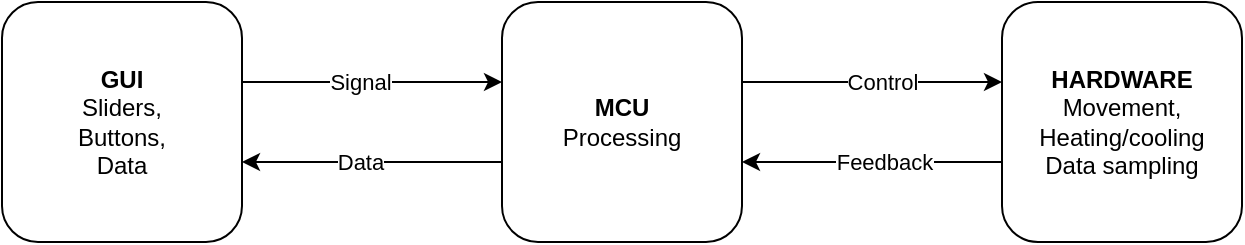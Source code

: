 <mxfile version="20.2.8" type="device"><diagram id="Ss1Xub0uTnbzpyyMbTyq" name="Page-1"><mxGraphModel dx="592" dy="366" grid="1" gridSize="10" guides="1" tooltips="1" connect="1" arrows="1" fold="1" page="1" pageScale="1" pageWidth="827" pageHeight="1169" math="0" shadow="0"><root><mxCell id="0"/><mxCell id="1" parent="0"/><mxCell id="WJrzUCO6C-EQBX8ia_8X-1" value="&lt;b&gt;GUI&lt;/b&gt;&lt;br&gt;Sliders,&lt;br&gt;Buttons,&lt;br&gt;Data" style="rounded=1;whiteSpace=wrap;html=1;" vertex="1" parent="1"><mxGeometry x="160" y="250" width="120" height="120" as="geometry"/></mxCell><mxCell id="WJrzUCO6C-EQBX8ia_8X-3" value="&lt;b&gt;MCU&lt;/b&gt;&lt;br&gt;Processing" style="rounded=1;whiteSpace=wrap;html=1;" vertex="1" parent="1"><mxGeometry x="410" y="250" width="120" height="120" as="geometry"/></mxCell><mxCell id="WJrzUCO6C-EQBX8ia_8X-4" value="" style="endArrow=classic;html=1;rounded=0;" edge="1" parent="1"><mxGeometry width="50" height="50" relative="1" as="geometry"><mxPoint x="280" y="290" as="sourcePoint"/><mxPoint x="410" y="290" as="targetPoint"/><Array as="points"/></mxGeometry></mxCell><mxCell id="WJrzUCO6C-EQBX8ia_8X-6" value="Signal" style="edgeLabel;html=1;align=center;verticalAlign=middle;resizable=0;points=[];" vertex="1" connectable="0" parent="WJrzUCO6C-EQBX8ia_8X-4"><mxGeometry x="-0.096" y="6" relative="1" as="geometry"><mxPoint y="6" as="offset"/></mxGeometry></mxCell><mxCell id="WJrzUCO6C-EQBX8ia_8X-5" value="" style="endArrow=classic;html=1;rounded=0;" edge="1" parent="1"><mxGeometry width="50" height="50" relative="1" as="geometry"><mxPoint x="410" y="330" as="sourcePoint"/><mxPoint x="280" y="330.0" as="targetPoint"/><Array as="points"/></mxGeometry></mxCell><mxCell id="WJrzUCO6C-EQBX8ia_8X-8" value="Data" style="edgeLabel;html=1;align=center;verticalAlign=middle;resizable=0;points=[];" vertex="1" connectable="0" parent="WJrzUCO6C-EQBX8ia_8X-5"><mxGeometry x="0.089" y="-2" relative="1" as="geometry"><mxPoint y="2" as="offset"/></mxGeometry></mxCell><mxCell id="WJrzUCO6C-EQBX8ia_8X-9" value="&lt;b&gt;HARDWARE&lt;/b&gt;&lt;br&gt;Movement,&lt;br&gt;Heating/cooling&lt;br&gt;Data sampling" style="rounded=1;whiteSpace=wrap;html=1;" vertex="1" parent="1"><mxGeometry x="660" y="250" width="120" height="120" as="geometry"/></mxCell><mxCell id="WJrzUCO6C-EQBX8ia_8X-10" value="" style="endArrow=classic;html=1;rounded=0;" edge="1" parent="1"><mxGeometry width="50" height="50" relative="1" as="geometry"><mxPoint x="530" y="290" as="sourcePoint"/><mxPoint x="660" y="290" as="targetPoint"/><Array as="points"/></mxGeometry></mxCell><mxCell id="WJrzUCO6C-EQBX8ia_8X-11" value="Control" style="edgeLabel;html=1;align=center;verticalAlign=middle;resizable=0;points=[];" vertex="1" connectable="0" parent="WJrzUCO6C-EQBX8ia_8X-10"><mxGeometry x="-0.096" y="6" relative="1" as="geometry"><mxPoint x="11" y="6" as="offset"/></mxGeometry></mxCell><mxCell id="WJrzUCO6C-EQBX8ia_8X-16" value="" style="endArrow=classic;html=1;rounded=0;" edge="1" parent="1"><mxGeometry width="50" height="50" relative="1" as="geometry"><mxPoint x="660" y="330" as="sourcePoint"/><mxPoint x="530" y="330" as="targetPoint"/><Array as="points"/></mxGeometry></mxCell><mxCell id="WJrzUCO6C-EQBX8ia_8X-17" value="Feedback" style="edgeLabel;html=1;align=center;verticalAlign=middle;resizable=0;points=[];" vertex="1" connectable="0" parent="WJrzUCO6C-EQBX8ia_8X-16"><mxGeometry x="-0.096" y="6" relative="1" as="geometry"><mxPoint y="-6" as="offset"/></mxGeometry></mxCell></root></mxGraphModel></diagram></mxfile>